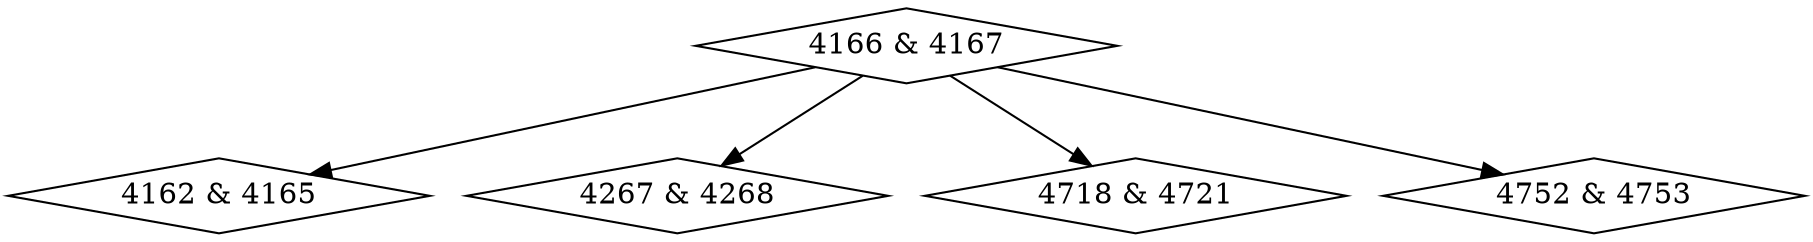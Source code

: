 digraph {
0 [label = "4162 & 4165", shape = diamond];
1 [label = "4166 & 4167", shape = diamond];
2 [label = "4267 & 4268", shape = diamond];
3 [label = "4718 & 4721", shape = diamond];
4 [label = "4752 & 4753", shape = diamond];
1->0;
1->2;
1->3;
1->4;
}
